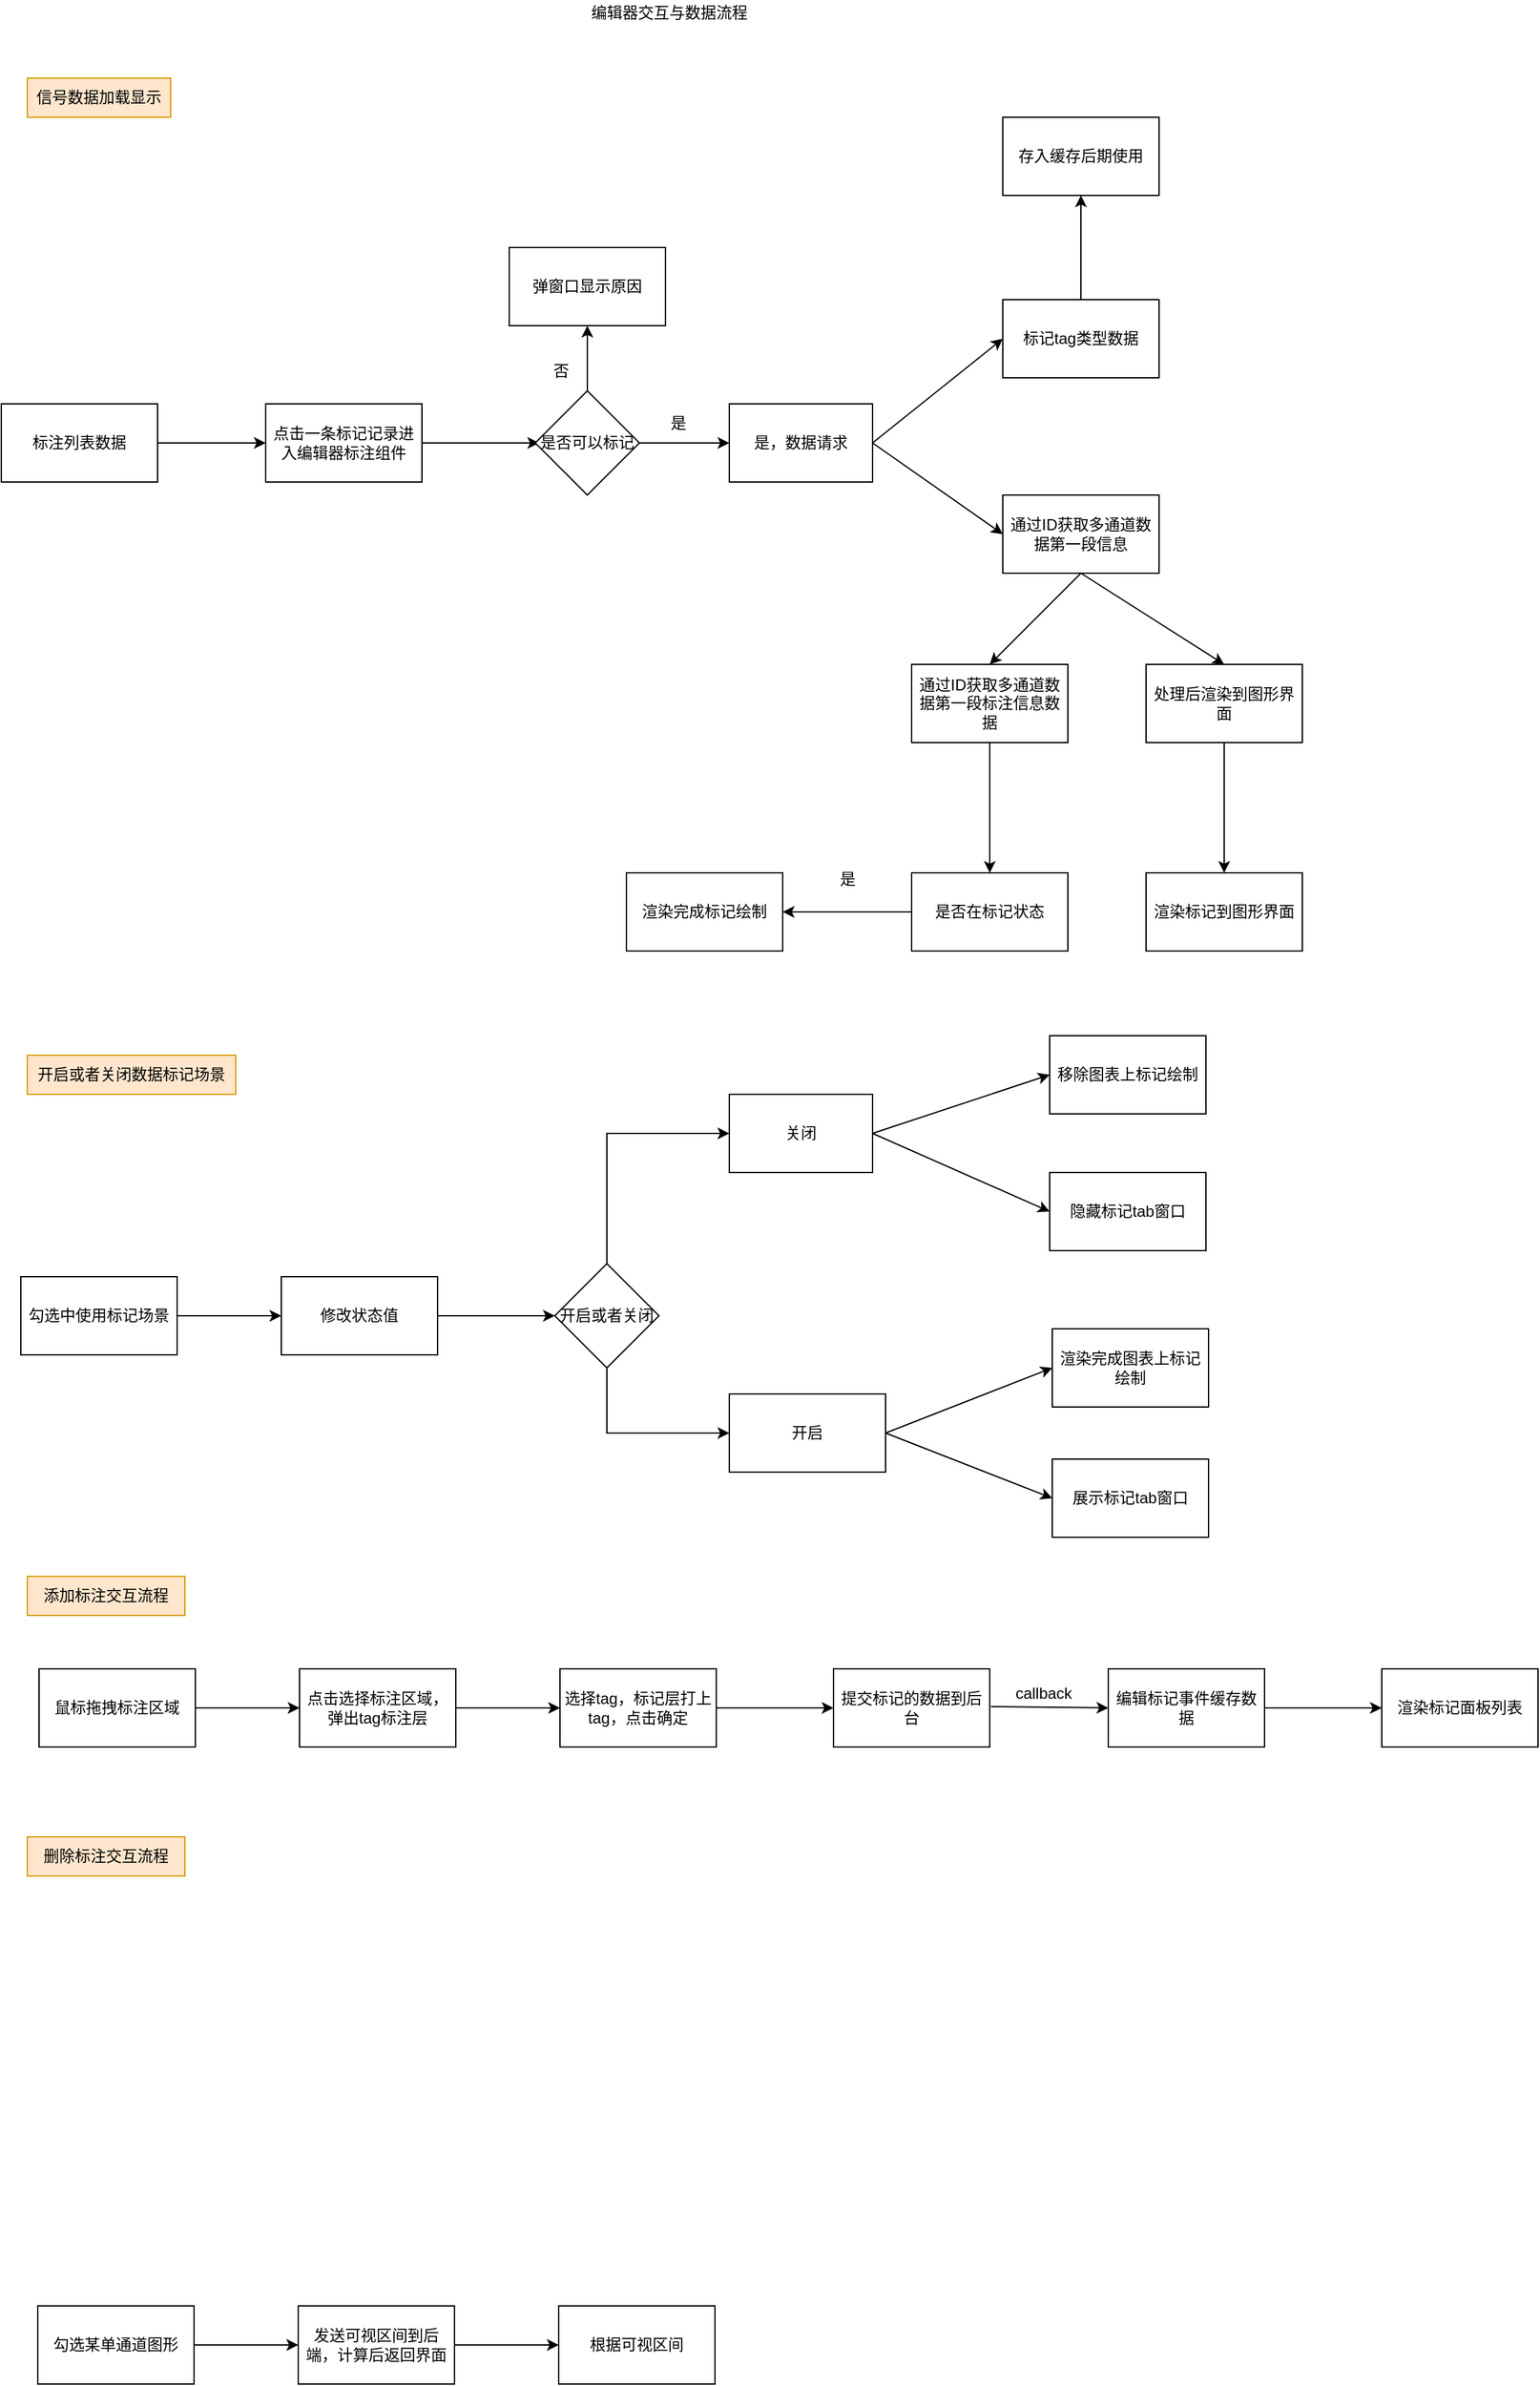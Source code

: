 <mxfile version="16.2.2" type="github">
  <diagram id="apmXh1B8-tmXU-KMJDQS" name="第 1 页">
    <mxGraphModel dx="985" dy="547" grid="1" gridSize="10" guides="1" tooltips="1" connect="1" arrows="1" fold="1" page="1" pageScale="1" pageWidth="827" pageHeight="1169" math="0" shadow="0">
      <root>
        <mxCell id="0" />
        <mxCell id="1" parent="0" />
        <mxCell id="TZm8ICebYNsH_VxH_NXQ-2" value="标注列表数据" style="rounded=0;whiteSpace=wrap;html=1;" vertex="1" parent="1">
          <mxGeometry x="20" y="340" width="120" height="60" as="geometry" />
        </mxCell>
        <mxCell id="TZm8ICebYNsH_VxH_NXQ-3" value="是，数据请求" style="rounded=0;whiteSpace=wrap;html=1;" vertex="1" parent="1">
          <mxGeometry x="579" y="340" width="110" height="60" as="geometry" />
        </mxCell>
        <mxCell id="TZm8ICebYNsH_VxH_NXQ-4" value="通过ID获取多通道数据第一段信息" style="rounded=0;whiteSpace=wrap;html=1;" vertex="1" parent="1">
          <mxGeometry x="789" y="410" width="120" height="60" as="geometry" />
        </mxCell>
        <mxCell id="TZm8ICebYNsH_VxH_NXQ-7" value="处理后渲染到图形界面" style="rounded=0;whiteSpace=wrap;html=1;" vertex="1" parent="1">
          <mxGeometry x="899" y="540" width="120" height="60" as="geometry" />
        </mxCell>
        <mxCell id="TZm8ICebYNsH_VxH_NXQ-8" value="" style="endArrow=classic;html=1;rounded=0;exitX=0.5;exitY=1;exitDx=0;exitDy=0;entryX=0.5;entryY=0;entryDx=0;entryDy=0;" edge="1" parent="1" source="TZm8ICebYNsH_VxH_NXQ-4" target="TZm8ICebYNsH_VxH_NXQ-7">
          <mxGeometry width="50" height="50" relative="1" as="geometry">
            <mxPoint x="799" y="610" as="sourcePoint" />
            <mxPoint x="829" y="490" as="targetPoint" />
          </mxGeometry>
        </mxCell>
        <mxCell id="TZm8ICebYNsH_VxH_NXQ-13" value="勾选某单通道图形" style="rounded=0;whiteSpace=wrap;html=1;" vertex="1" parent="1">
          <mxGeometry x="48" y="1800" width="120" height="60" as="geometry" />
        </mxCell>
        <mxCell id="TZm8ICebYNsH_VxH_NXQ-14" value="" style="endArrow=classic;html=1;rounded=0;exitX=1;exitY=0.5;exitDx=0;exitDy=0;" edge="1" parent="1" source="TZm8ICebYNsH_VxH_NXQ-13">
          <mxGeometry width="50" height="50" relative="1" as="geometry">
            <mxPoint x="228" y="1860" as="sourcePoint" />
            <mxPoint x="248" y="1830" as="targetPoint" />
          </mxGeometry>
        </mxCell>
        <mxCell id="TZm8ICebYNsH_VxH_NXQ-15" value="发送可视区间到后端，计算后返回界面" style="rounded=0;whiteSpace=wrap;html=1;" vertex="1" parent="1">
          <mxGeometry x="248" y="1800" width="120" height="60" as="geometry" />
        </mxCell>
        <mxCell id="TZm8ICebYNsH_VxH_NXQ-16" value="" style="endArrow=classic;html=1;rounded=0;exitX=1;exitY=0.5;exitDx=0;exitDy=0;" edge="1" parent="1" source="TZm8ICebYNsH_VxH_NXQ-15">
          <mxGeometry width="50" height="50" relative="1" as="geometry">
            <mxPoint x="428" y="1870" as="sourcePoint" />
            <mxPoint x="448" y="1830" as="targetPoint" />
          </mxGeometry>
        </mxCell>
        <mxCell id="TZm8ICebYNsH_VxH_NXQ-17" value="根据可视区间" style="rounded=0;whiteSpace=wrap;html=1;" vertex="1" parent="1">
          <mxGeometry x="448" y="1800" width="120" height="60" as="geometry" />
        </mxCell>
        <mxCell id="TZm8ICebYNsH_VxH_NXQ-19" value="鼠标拖拽标注区域" style="rounded=0;whiteSpace=wrap;html=1;" vertex="1" parent="1">
          <mxGeometry x="49" y="1311" width="120" height="60" as="geometry" />
        </mxCell>
        <mxCell id="TZm8ICebYNsH_VxH_NXQ-21" value="编辑器交互与数据流程" style="text;html=1;strokeColor=none;fillColor=none;align=center;verticalAlign=middle;whiteSpace=wrap;rounded=0;" vertex="1" parent="1">
          <mxGeometry x="460" y="30" width="146" height="20" as="geometry" />
        </mxCell>
        <mxCell id="TZm8ICebYNsH_VxH_NXQ-84" value="" style="edgeStyle=orthogonalEdgeStyle;rounded=0;orthogonalLoop=1;jettySize=auto;html=1;" edge="1" parent="1" source="TZm8ICebYNsH_VxH_NXQ-22" target="TZm8ICebYNsH_VxH_NXQ-33">
          <mxGeometry relative="1" as="geometry" />
        </mxCell>
        <mxCell id="TZm8ICebYNsH_VxH_NXQ-22" value="点击选择标注区域，弹出tag标注层" style="rounded=0;whiteSpace=wrap;html=1;" vertex="1" parent="1">
          <mxGeometry x="249" y="1311" width="120" height="60" as="geometry" />
        </mxCell>
        <mxCell id="TZm8ICebYNsH_VxH_NXQ-26" value="标记tag类型数据" style="rounded=0;whiteSpace=wrap;html=1;" vertex="1" parent="1">
          <mxGeometry x="789" y="260" width="120" height="60" as="geometry" />
        </mxCell>
        <mxCell id="TZm8ICebYNsH_VxH_NXQ-27" value="通过ID获取多通道数据第一段标注信息数据" style="rounded=0;whiteSpace=wrap;html=1;" vertex="1" parent="1">
          <mxGeometry x="719" y="540" width="120" height="60" as="geometry" />
        </mxCell>
        <mxCell id="TZm8ICebYNsH_VxH_NXQ-28" value="" style="endArrow=classic;html=1;rounded=0;exitX=1;exitY=0.5;exitDx=0;exitDy=0;entryX=0;entryY=0.5;entryDx=0;entryDy=0;" edge="1" parent="1" source="TZm8ICebYNsH_VxH_NXQ-3" target="TZm8ICebYNsH_VxH_NXQ-4">
          <mxGeometry width="50" height="50" relative="1" as="geometry">
            <mxPoint x="719" y="400" as="sourcePoint" />
            <mxPoint x="779" y="370" as="targetPoint" />
          </mxGeometry>
        </mxCell>
        <mxCell id="TZm8ICebYNsH_VxH_NXQ-32" value="" style="endArrow=classic;html=1;rounded=0;entryX=0;entryY=0.5;entryDx=0;entryDy=0;" edge="1" parent="1" target="TZm8ICebYNsH_VxH_NXQ-26">
          <mxGeometry width="50" height="50" relative="1" as="geometry">
            <mxPoint x="689" y="370" as="sourcePoint" />
            <mxPoint x="759" y="210" as="targetPoint" />
          </mxGeometry>
        </mxCell>
        <mxCell id="TZm8ICebYNsH_VxH_NXQ-33" value="选择tag，标记层打上tag，点击确定" style="rounded=0;whiteSpace=wrap;html=1;" vertex="1" parent="1">
          <mxGeometry x="449" y="1311" width="120" height="60" as="geometry" />
        </mxCell>
        <mxCell id="TZm8ICebYNsH_VxH_NXQ-35" value="提交标记的数据到后台" style="rounded=0;whiteSpace=wrap;html=1;" vertex="1" parent="1">
          <mxGeometry x="659" y="1311" width="120" height="60" as="geometry" />
        </mxCell>
        <mxCell id="TZm8ICebYNsH_VxH_NXQ-37" value="渲染标记到图形界面" style="rounded=0;whiteSpace=wrap;html=1;" vertex="1" parent="1">
          <mxGeometry x="899" y="700" width="120" height="60" as="geometry" />
        </mxCell>
        <mxCell id="TZm8ICebYNsH_VxH_NXQ-40" value="渲染完成标记绘制" style="rounded=0;whiteSpace=wrap;html=1;" vertex="1" parent="1">
          <mxGeometry x="500" y="700" width="120" height="60" as="geometry" />
        </mxCell>
        <mxCell id="TZm8ICebYNsH_VxH_NXQ-44" value="点击一条标记记录进入编辑器标注组件" style="rounded=0;whiteSpace=wrap;html=1;" vertex="1" parent="1">
          <mxGeometry x="223" y="340" width="120" height="60" as="geometry" />
        </mxCell>
        <mxCell id="TZm8ICebYNsH_VxH_NXQ-48" value="" style="endArrow=classic;html=1;rounded=0;exitX=1;exitY=0.5;exitDx=0;exitDy=0;entryX=0;entryY=0.5;entryDx=0;entryDy=0;" edge="1" parent="1" source="TZm8ICebYNsH_VxH_NXQ-2" target="TZm8ICebYNsH_VxH_NXQ-44">
          <mxGeometry width="50" height="50" relative="1" as="geometry">
            <mxPoint x="153" y="480" as="sourcePoint" />
            <mxPoint x="203" y="430" as="targetPoint" />
          </mxGeometry>
        </mxCell>
        <mxCell id="TZm8ICebYNsH_VxH_NXQ-49" value="" style="endArrow=classic;html=1;rounded=0;exitX=1;exitY=0.5;exitDx=0;exitDy=0;entryX=0;entryY=0.5;entryDx=0;entryDy=0;" edge="1" parent="1" source="TZm8ICebYNsH_VxH_NXQ-44">
          <mxGeometry width="50" height="50" relative="1" as="geometry">
            <mxPoint x="383" y="480" as="sourcePoint" />
            <mxPoint x="433" y="370" as="targetPoint" />
          </mxGeometry>
        </mxCell>
        <mxCell id="TZm8ICebYNsH_VxH_NXQ-52" value="存入缓存后期使用" style="rounded=0;whiteSpace=wrap;html=1;" vertex="1" parent="1">
          <mxGeometry x="789" y="120" width="120" height="60" as="geometry" />
        </mxCell>
        <mxCell id="TZm8ICebYNsH_VxH_NXQ-53" value="" style="endArrow=classic;html=1;rounded=0;exitX=0.5;exitY=0;exitDx=0;exitDy=0;entryX=0.5;entryY=1;entryDx=0;entryDy=0;" edge="1" parent="1" source="TZm8ICebYNsH_VxH_NXQ-26" target="TZm8ICebYNsH_VxH_NXQ-52">
          <mxGeometry width="50" height="50" relative="1" as="geometry">
            <mxPoint x="829" y="240" as="sourcePoint" />
            <mxPoint x="879" y="190" as="targetPoint" />
          </mxGeometry>
        </mxCell>
        <mxCell id="TZm8ICebYNsH_VxH_NXQ-54" value="" style="endArrow=classic;html=1;rounded=0;exitX=0.5;exitY=1;exitDx=0;exitDy=0;entryX=0.5;entryY=0;entryDx=0;entryDy=0;" edge="1" parent="1" source="TZm8ICebYNsH_VxH_NXQ-7" target="TZm8ICebYNsH_VxH_NXQ-37">
          <mxGeometry width="50" height="50" relative="1" as="geometry">
            <mxPoint x="689" y="730" as="sourcePoint" />
            <mxPoint x="739" y="680" as="targetPoint" />
          </mxGeometry>
        </mxCell>
        <mxCell id="TZm8ICebYNsH_VxH_NXQ-55" value="" style="endArrow=classic;html=1;rounded=0;entryX=0.5;entryY=0;entryDx=0;entryDy=0;" edge="1" parent="1" target="TZm8ICebYNsH_VxH_NXQ-27">
          <mxGeometry width="50" height="50" relative="1" as="geometry">
            <mxPoint x="849" y="470" as="sourcePoint" />
            <mxPoint x="709" y="490" as="targetPoint" />
          </mxGeometry>
        </mxCell>
        <mxCell id="TZm8ICebYNsH_VxH_NXQ-59" value="勾选中使用标记场景" style="rounded=0;whiteSpace=wrap;html=1;" vertex="1" parent="1">
          <mxGeometry x="35" y="1010" width="120" height="60" as="geometry" />
        </mxCell>
        <mxCell id="TZm8ICebYNsH_VxH_NXQ-60" value="展示标记tab窗口" style="rounded=0;whiteSpace=wrap;html=1;" vertex="1" parent="1">
          <mxGeometry x="827" y="1150" width="120" height="60" as="geometry" />
        </mxCell>
        <mxCell id="TZm8ICebYNsH_VxH_NXQ-62" value="是否可以标记" style="rhombus;whiteSpace=wrap;html=1;" vertex="1" parent="1">
          <mxGeometry x="430" y="330" width="80" height="80" as="geometry" />
        </mxCell>
        <mxCell id="TZm8ICebYNsH_VxH_NXQ-63" value="" style="endArrow=classic;html=1;rounded=0;exitX=1;exitY=0.5;exitDx=0;exitDy=0;entryX=0;entryY=0.5;entryDx=0;entryDy=0;" edge="1" parent="1" source="TZm8ICebYNsH_VxH_NXQ-62" target="TZm8ICebYNsH_VxH_NXQ-3">
          <mxGeometry width="50" height="50" relative="1" as="geometry">
            <mxPoint x="560" y="480" as="sourcePoint" />
            <mxPoint x="610" y="430" as="targetPoint" />
          </mxGeometry>
        </mxCell>
        <mxCell id="TZm8ICebYNsH_VxH_NXQ-64" value="" style="endArrow=classic;html=1;rounded=0;exitX=0.5;exitY=0;exitDx=0;exitDy=0;" edge="1" parent="1" source="TZm8ICebYNsH_VxH_NXQ-62">
          <mxGeometry width="50" height="50" relative="1" as="geometry">
            <mxPoint x="480" y="270" as="sourcePoint" />
            <mxPoint x="470" y="280" as="targetPoint" />
          </mxGeometry>
        </mxCell>
        <mxCell id="TZm8ICebYNsH_VxH_NXQ-65" value="弹窗口显示原因" style="rounded=0;whiteSpace=wrap;html=1;" vertex="1" parent="1">
          <mxGeometry x="410" y="220" width="120" height="60" as="geometry" />
        </mxCell>
        <mxCell id="TZm8ICebYNsH_VxH_NXQ-66" value="否" style="text;html=1;strokeColor=none;fillColor=none;align=center;verticalAlign=middle;whiteSpace=wrap;rounded=0;" vertex="1" parent="1">
          <mxGeometry x="420" y="300" width="60" height="30" as="geometry" />
        </mxCell>
        <mxCell id="TZm8ICebYNsH_VxH_NXQ-67" value="是" style="text;html=1;strokeColor=none;fillColor=none;align=center;verticalAlign=middle;whiteSpace=wrap;rounded=0;" vertex="1" parent="1">
          <mxGeometry x="510" y="340" width="60" height="30" as="geometry" />
        </mxCell>
        <mxCell id="TZm8ICebYNsH_VxH_NXQ-68" value="修改状态值" style="rounded=0;whiteSpace=wrap;html=1;" vertex="1" parent="1">
          <mxGeometry x="235" y="1010" width="120" height="60" as="geometry" />
        </mxCell>
        <mxCell id="TZm8ICebYNsH_VxH_NXQ-69" value="" style="endArrow=classic;html=1;rounded=0;exitX=1;exitY=0.5;exitDx=0;exitDy=0;" edge="1" parent="1" source="TZm8ICebYNsH_VxH_NXQ-59" target="TZm8ICebYNsH_VxH_NXQ-68">
          <mxGeometry width="50" height="50" relative="1" as="geometry">
            <mxPoint x="245" y="1170" as="sourcePoint" />
            <mxPoint x="295" y="1120" as="targetPoint" />
          </mxGeometry>
        </mxCell>
        <mxCell id="TZm8ICebYNsH_VxH_NXQ-74" value="是否在标记状态" style="rounded=0;whiteSpace=wrap;html=1;" vertex="1" parent="1">
          <mxGeometry x="719" y="700" width="120" height="60" as="geometry" />
        </mxCell>
        <mxCell id="TZm8ICebYNsH_VxH_NXQ-75" value="" style="endArrow=classic;html=1;rounded=0;exitX=0.5;exitY=1;exitDx=0;exitDy=0;" edge="1" parent="1" source="TZm8ICebYNsH_VxH_NXQ-27" target="TZm8ICebYNsH_VxH_NXQ-74">
          <mxGeometry width="50" height="50" relative="1" as="geometry">
            <mxPoint x="760" y="680" as="sourcePoint" />
            <mxPoint x="810" y="630" as="targetPoint" />
          </mxGeometry>
        </mxCell>
        <mxCell id="TZm8ICebYNsH_VxH_NXQ-76" value="" style="endArrow=classic;html=1;rounded=0;exitX=0;exitY=0.5;exitDx=0;exitDy=0;" edge="1" parent="1" source="TZm8ICebYNsH_VxH_NXQ-74">
          <mxGeometry width="50" height="50" relative="1" as="geometry">
            <mxPoint x="610" y="760" as="sourcePoint" />
            <mxPoint x="620" y="730" as="targetPoint" />
          </mxGeometry>
        </mxCell>
        <mxCell id="TZm8ICebYNsH_VxH_NXQ-77" value="是" style="text;html=1;strokeColor=none;fillColor=none;align=center;verticalAlign=middle;whiteSpace=wrap;rounded=0;" vertex="1" parent="1">
          <mxGeometry x="640" y="690" width="60" height="30" as="geometry" />
        </mxCell>
        <mxCell id="TZm8ICebYNsH_VxH_NXQ-79" value="渲染完成图表上标记绘制" style="rounded=0;whiteSpace=wrap;html=1;" vertex="1" parent="1">
          <mxGeometry x="827" y="1050" width="120" height="60" as="geometry" />
        </mxCell>
        <mxCell id="TZm8ICebYNsH_VxH_NXQ-81" value="信号数据加载显示" style="text;html=1;strokeColor=#d79b00;fillColor=#ffe6cc;align=center;verticalAlign=middle;whiteSpace=wrap;rounded=0;" vertex="1" parent="1">
          <mxGeometry x="40" y="90" width="110" height="30" as="geometry" />
        </mxCell>
        <mxCell id="TZm8ICebYNsH_VxH_NXQ-82" value="开启或者关闭数据标记场景" style="text;html=1;strokeColor=#d79b00;fillColor=#ffe6cc;align=center;verticalAlign=middle;whiteSpace=wrap;rounded=0;" vertex="1" parent="1">
          <mxGeometry x="40" y="840" width="160" height="30" as="geometry" />
        </mxCell>
        <mxCell id="TZm8ICebYNsH_VxH_NXQ-85" value="添加标注交互流程" style="text;html=1;strokeColor=#d79b00;fillColor=#ffe6cc;align=center;verticalAlign=middle;whiteSpace=wrap;rounded=0;" vertex="1" parent="1">
          <mxGeometry x="40" y="1240" width="121" height="30" as="geometry" />
        </mxCell>
        <mxCell id="TZm8ICebYNsH_VxH_NXQ-87" value="" style="endArrow=classic;html=1;rounded=0;exitX=1;exitY=0.5;exitDx=0;exitDy=0;entryX=0;entryY=0.5;entryDx=0;entryDy=0;" edge="1" parent="1" source="TZm8ICebYNsH_VxH_NXQ-19" target="TZm8ICebYNsH_VxH_NXQ-22">
          <mxGeometry width="50" height="50" relative="1" as="geometry">
            <mxPoint x="189" y="1371" as="sourcePoint" />
            <mxPoint x="239" y="1321" as="targetPoint" />
          </mxGeometry>
        </mxCell>
        <mxCell id="TZm8ICebYNsH_VxH_NXQ-88" value="" style="endArrow=classic;html=1;rounded=0;exitX=1;exitY=0.5;exitDx=0;exitDy=0;entryX=0;entryY=0.5;entryDx=0;entryDy=0;" edge="1" parent="1" source="TZm8ICebYNsH_VxH_NXQ-33" target="TZm8ICebYNsH_VxH_NXQ-35">
          <mxGeometry width="50" height="50" relative="1" as="geometry">
            <mxPoint x="629" y="1451" as="sourcePoint" />
            <mxPoint x="679" y="1401" as="targetPoint" />
          </mxGeometry>
        </mxCell>
        <mxCell id="TZm8ICebYNsH_VxH_NXQ-94" value="开启或者关闭" style="rhombus;whiteSpace=wrap;html=1;" vertex="1" parent="1">
          <mxGeometry x="445" y="1000" width="80" height="80" as="geometry" />
        </mxCell>
        <mxCell id="TZm8ICebYNsH_VxH_NXQ-95" value="" style="endArrow=classic;html=1;rounded=0;exitX=1;exitY=0.5;exitDx=0;exitDy=0;entryX=0;entryY=0.5;entryDx=0;entryDy=0;" edge="1" parent="1" source="TZm8ICebYNsH_VxH_NXQ-68" target="TZm8ICebYNsH_VxH_NXQ-94">
          <mxGeometry width="50" height="50" relative="1" as="geometry">
            <mxPoint x="415" y="1170" as="sourcePoint" />
            <mxPoint x="465" y="1120" as="targetPoint" />
          </mxGeometry>
        </mxCell>
        <mxCell id="TZm8ICebYNsH_VxH_NXQ-96" value="" style="endArrow=classic;html=1;rounded=0;exitX=0.5;exitY=1;exitDx=0;exitDy=0;entryX=0;entryY=0.5;entryDx=0;entryDy=0;" edge="1" parent="1" source="TZm8ICebYNsH_VxH_NXQ-94" target="TZm8ICebYNsH_VxH_NXQ-100">
          <mxGeometry width="50" height="50" relative="1" as="geometry">
            <mxPoint x="555" y="1070" as="sourcePoint" />
            <mxPoint x="615" y="1040" as="targetPoint" />
            <Array as="points">
              <mxPoint x="485" y="1130" />
            </Array>
          </mxGeometry>
        </mxCell>
        <mxCell id="TZm8ICebYNsH_VxH_NXQ-100" value="开启" style="rounded=0;whiteSpace=wrap;html=1;" vertex="1" parent="1">
          <mxGeometry x="579" y="1100" width="120" height="60" as="geometry" />
        </mxCell>
        <mxCell id="TZm8ICebYNsH_VxH_NXQ-101" value="" style="endArrow=classic;html=1;rounded=0;exitX=1;exitY=0.5;exitDx=0;exitDy=0;entryX=0;entryY=0.5;entryDx=0;entryDy=0;" edge="1" parent="1" source="TZm8ICebYNsH_VxH_NXQ-100" target="TZm8ICebYNsH_VxH_NXQ-79">
          <mxGeometry width="50" height="50" relative="1" as="geometry">
            <mxPoint x="684" y="1220" as="sourcePoint" />
            <mxPoint x="734" y="1170" as="targetPoint" />
          </mxGeometry>
        </mxCell>
        <mxCell id="TZm8ICebYNsH_VxH_NXQ-102" value="" style="endArrow=classic;html=1;rounded=0;exitX=1;exitY=0.5;exitDx=0;exitDy=0;entryX=0;entryY=0.5;entryDx=0;entryDy=0;" edge="1" parent="1" source="TZm8ICebYNsH_VxH_NXQ-100" target="TZm8ICebYNsH_VxH_NXQ-60">
          <mxGeometry width="50" height="50" relative="1" as="geometry">
            <mxPoint x="674" y="1220" as="sourcePoint" />
            <mxPoint x="724" y="1170" as="targetPoint" />
          </mxGeometry>
        </mxCell>
        <mxCell id="TZm8ICebYNsH_VxH_NXQ-103" value="" style="endArrow=classic;html=1;rounded=0;exitX=0.5;exitY=0;exitDx=0;exitDy=0;entryX=0;entryY=0.5;entryDx=0;entryDy=0;" edge="1" parent="1" source="TZm8ICebYNsH_VxH_NXQ-94" target="TZm8ICebYNsH_VxH_NXQ-104">
          <mxGeometry width="50" height="50" relative="1" as="geometry">
            <mxPoint x="465" y="990" as="sourcePoint" />
            <mxPoint x="485" y="930" as="targetPoint" />
            <Array as="points">
              <mxPoint x="485" y="900" />
            </Array>
          </mxGeometry>
        </mxCell>
        <mxCell id="TZm8ICebYNsH_VxH_NXQ-104" value="关闭" style="rounded=0;whiteSpace=wrap;html=1;" vertex="1" parent="1">
          <mxGeometry x="579" y="870" width="110" height="60" as="geometry" />
        </mxCell>
        <mxCell id="TZm8ICebYNsH_VxH_NXQ-106" value="隐藏标记tab窗口" style="rounded=0;whiteSpace=wrap;html=1;" vertex="1" parent="1">
          <mxGeometry x="825" y="930" width="120" height="60" as="geometry" />
        </mxCell>
        <mxCell id="TZm8ICebYNsH_VxH_NXQ-107" value="移除图表上标记绘制" style="rounded=0;whiteSpace=wrap;html=1;" vertex="1" parent="1">
          <mxGeometry x="825" y="825" width="120" height="60" as="geometry" />
        </mxCell>
        <mxCell id="TZm8ICebYNsH_VxH_NXQ-108" value="" style="endArrow=classic;html=1;rounded=0;exitX=1;exitY=0.5;exitDx=0;exitDy=0;entryX=0;entryY=0.5;entryDx=0;entryDy=0;" edge="1" parent="1" source="TZm8ICebYNsH_VxH_NXQ-104" target="TZm8ICebYNsH_VxH_NXQ-107">
          <mxGeometry width="50" height="50" relative="1" as="geometry">
            <mxPoint x="695" y="900" as="sourcePoint" />
            <mxPoint x="805" y="840" as="targetPoint" />
          </mxGeometry>
        </mxCell>
        <mxCell id="TZm8ICebYNsH_VxH_NXQ-109" value="" style="endArrow=classic;html=1;rounded=0;exitX=1;exitY=0.5;exitDx=0;exitDy=0;entryX=0;entryY=0.5;entryDx=0;entryDy=0;" edge="1" parent="1" source="TZm8ICebYNsH_VxH_NXQ-104" target="TZm8ICebYNsH_VxH_NXQ-106">
          <mxGeometry width="50" height="50" relative="1" as="geometry">
            <mxPoint x="725" y="1010" as="sourcePoint" />
            <mxPoint x="775" y="960" as="targetPoint" />
          </mxGeometry>
        </mxCell>
        <mxCell id="TZm8ICebYNsH_VxH_NXQ-110" value="编辑标记事件缓存数据" style="rounded=0;whiteSpace=wrap;html=1;" vertex="1" parent="1">
          <mxGeometry x="870" y="1311" width="120" height="60" as="geometry" />
        </mxCell>
        <mxCell id="TZm8ICebYNsH_VxH_NXQ-111" value="" style="endArrow=classic;html=1;rounded=0;entryX=0;entryY=0.5;entryDx=0;entryDy=0;" edge="1" parent="1" target="TZm8ICebYNsH_VxH_NXQ-110">
          <mxGeometry width="50" height="50" relative="1" as="geometry">
            <mxPoint x="780" y="1340" as="sourcePoint" />
            <mxPoint x="840" y="1320" as="targetPoint" />
          </mxGeometry>
        </mxCell>
        <mxCell id="TZm8ICebYNsH_VxH_NXQ-112" value="callback" style="text;html=1;align=center;verticalAlign=middle;resizable=0;points=[];autosize=1;strokeColor=none;fillColor=none;" vertex="1" parent="1">
          <mxGeometry x="790" y="1320" width="60" height="20" as="geometry" />
        </mxCell>
        <mxCell id="TZm8ICebYNsH_VxH_NXQ-113" value="渲染标记面板列表" style="rounded=0;whiteSpace=wrap;html=1;" vertex="1" parent="1">
          <mxGeometry x="1080" y="1311" width="120" height="60" as="geometry" />
        </mxCell>
        <mxCell id="TZm8ICebYNsH_VxH_NXQ-114" value="" style="endArrow=classic;html=1;rounded=0;exitX=1;exitY=0.5;exitDx=0;exitDy=0;entryX=0;entryY=0.5;entryDx=0;entryDy=0;" edge="1" parent="1" source="TZm8ICebYNsH_VxH_NXQ-110" target="TZm8ICebYNsH_VxH_NXQ-113">
          <mxGeometry width="50" height="50" relative="1" as="geometry">
            <mxPoint x="1020" y="1360" as="sourcePoint" />
            <mxPoint x="1070" y="1310" as="targetPoint" />
          </mxGeometry>
        </mxCell>
        <mxCell id="TZm8ICebYNsH_VxH_NXQ-115" value="删除标注交互流程" style="text;html=1;strokeColor=#d79b00;fillColor=#ffe6cc;align=center;verticalAlign=middle;whiteSpace=wrap;rounded=0;" vertex="1" parent="1">
          <mxGeometry x="40" y="1440" width="121" height="30" as="geometry" />
        </mxCell>
      </root>
    </mxGraphModel>
  </diagram>
</mxfile>
